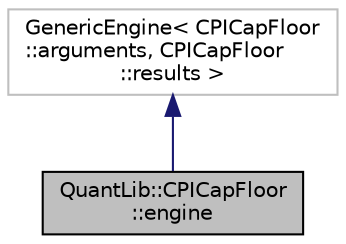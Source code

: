 digraph "QuantLib::CPICapFloor::engine"
{
  edge [fontname="Helvetica",fontsize="10",labelfontname="Helvetica",labelfontsize="10"];
  node [fontname="Helvetica",fontsize="10",shape=record];
  Node1 [label="QuantLib::CPICapFloor\l::engine",height=0.2,width=0.4,color="black", fillcolor="grey75", style="filled", fontcolor="black"];
  Node2 -> Node1 [dir="back",color="midnightblue",fontsize="10",style="solid"];
  Node2 [label="GenericEngine\< CPICapFloor\l::arguments, CPICapFloor\l::results \>",height=0.2,width=0.4,color="grey75", fillcolor="white", style="filled"];
}
